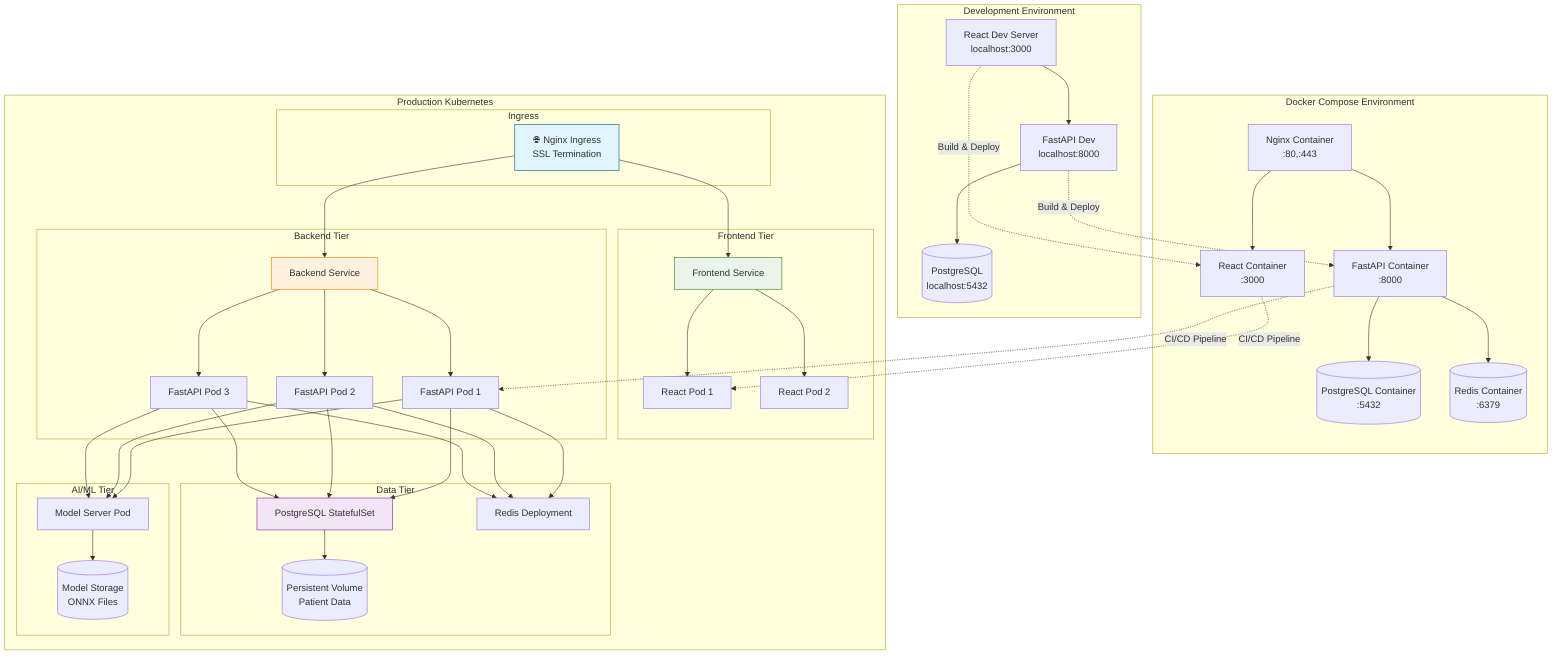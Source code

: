 graph TB
    subgraph "Development Environment"
        DEV_FE[React Dev Server<br/>localhost:3000]
        DEV_BE[FastAPI Dev<br/>localhost:8000]
        DEV_DB[(PostgreSQL<br/>localhost:5432)]
        
        DEV_FE --> DEV_BE
        DEV_BE --> DEV_DB
    end

    subgraph "Docker Compose Environment"
        DC_NGINX[Nginx Container<br/>:80,:443]
        DC_FE[React Container<br/>:3000]
        DC_BE[FastAPI Container<br/>:8000]
        DC_DB[(PostgreSQL Container<br/>:5432)]
        DC_REDIS[(Redis Container<br/>:6379)]
        
        DC_NGINX --> DC_FE
        DC_NGINX --> DC_BE
        DC_BE --> DC_DB
        DC_BE --> DC_REDIS
    end

    subgraph "Production Kubernetes"
        subgraph "Ingress"
            INGRESS[🌐 Nginx Ingress<br/>SSL Termination]
        end
        
        subgraph "Frontend Tier"
            FE_POD1[React Pod 1]
            FE_POD2[React Pod 2]
            FE_SVC[Frontend Service]
        end
        
        subgraph "Backend Tier"
            BE_POD1[FastAPI Pod 1]
            BE_POD2[FastAPI Pod 2]
            BE_POD3[FastAPI Pod 3]
            BE_SVC[Backend Service]
        end
        
        subgraph "Data Tier"
            POSTGRES[PostgreSQL StatefulSet]
            REDIS[Redis Deployment]
            PVC[(Persistent Volume<br/>Patient Data)]
        end
        
        subgraph "AI/ML Tier"
            MODEL_POD[Model Server Pod]
            MODEL_PVC[(Model Storage<br/>ONNX Files)]
        end

        INGRESS --> FE_SVC
        INGRESS --> BE_SVC
        FE_SVC --> FE_POD1
        FE_SVC --> FE_POD2
        BE_SVC --> BE_POD1
        BE_SVC --> BE_POD2
        BE_SVC --> BE_POD3
        BE_POD1 --> POSTGRES
        BE_POD2 --> POSTGRES
        BE_POD3 --> POSTGRES
        BE_POD1 --> REDIS
        BE_POD2 --> REDIS
        BE_POD3 --> REDIS
        BE_POD1 --> MODEL_POD
        BE_POD2 --> MODEL_POD
        BE_POD3 --> MODEL_POD
        POSTGRES --> PVC
        MODEL_POD --> MODEL_PVC
    end

    DEV_FE -.->|Build & Deploy| DC_FE
    DEV_BE -.->|Build & Deploy| DC_BE
    DC_FE -.->|CI/CD Pipeline| FE_POD1
    DC_BE -.->|CI/CD Pipeline| BE_POD1

    style INGRESS fill:#e1f5fe,stroke:#01579b
    style FE_SVC fill:#e8f5e8,stroke:#2e7d32
    style BE_SVC fill:#fff3e0,stroke:#f57c00
    style POSTGRES fill:#f3e5f5,stroke:#7b1fa2